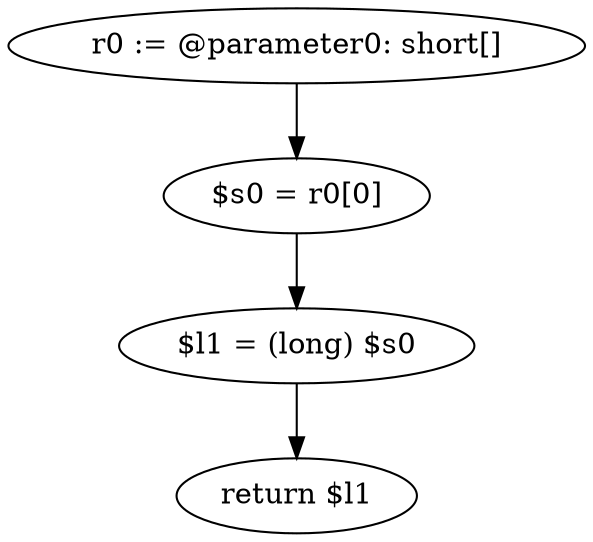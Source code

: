 digraph "unitGraph" {
    "r0 := @parameter0: short[]"
    "$s0 = r0[0]"
    "$l1 = (long) $s0"
    "return $l1"
    "r0 := @parameter0: short[]"->"$s0 = r0[0]";
    "$s0 = r0[0]"->"$l1 = (long) $s0";
    "$l1 = (long) $s0"->"return $l1";
}
